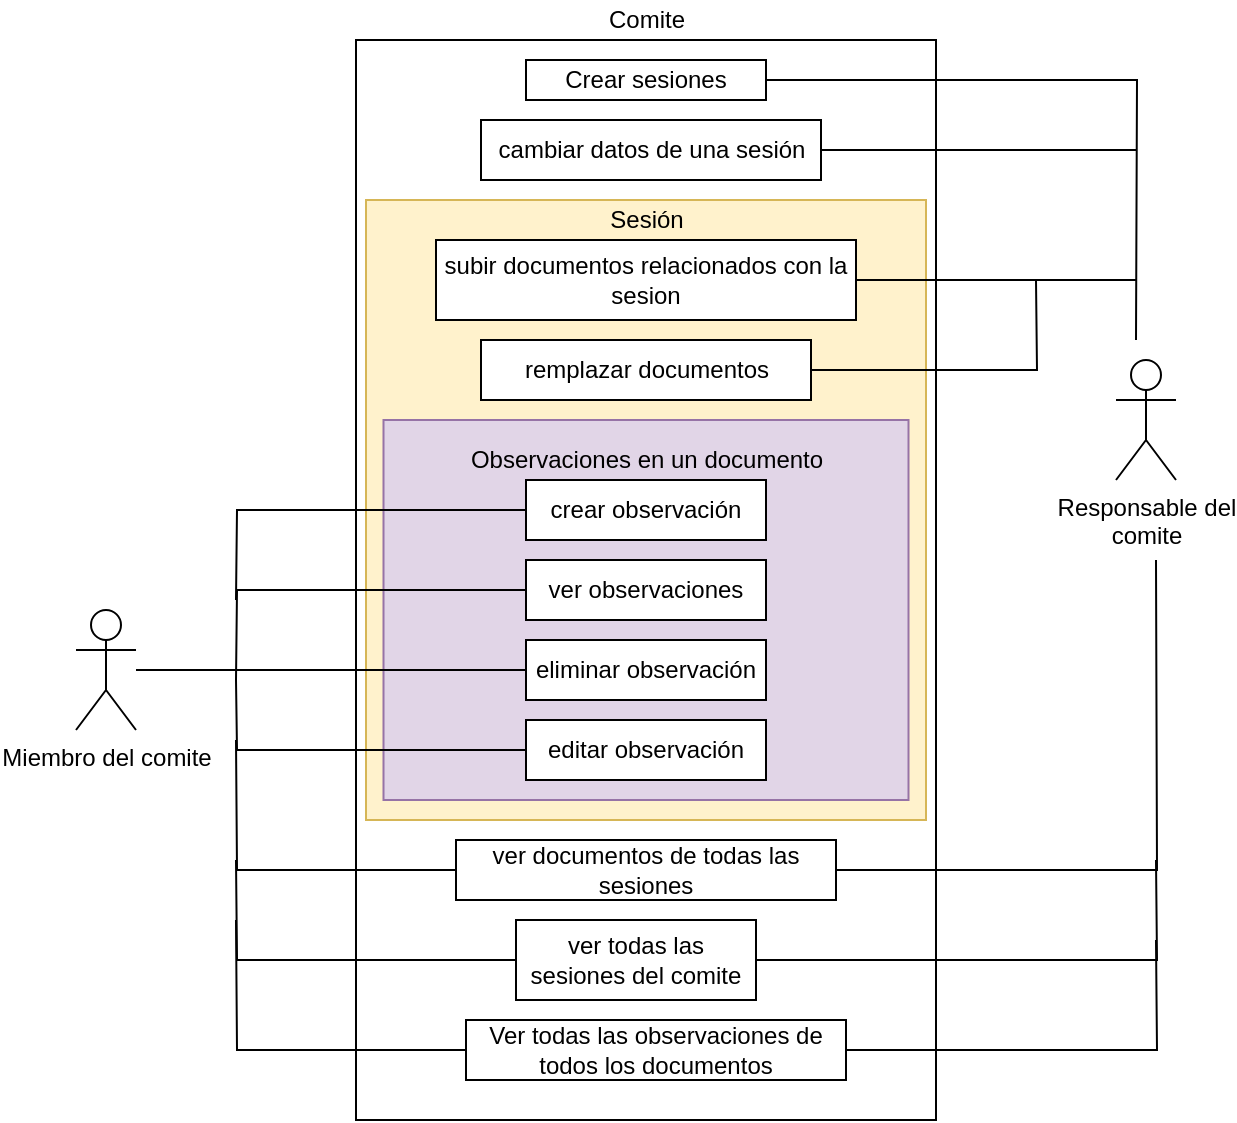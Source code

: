 <mxfile version="18.1.1" type="device"><diagram id="2OvkQZmt9LDEQzfXgBMr" name="Page-1"><mxGraphModel dx="786" dy="546" grid="1" gridSize="10" guides="1" tooltips="1" connect="1" arrows="1" fold="1" page="1" pageScale="1" pageWidth="827" pageHeight="1169" math="0" shadow="0"><root><mxCell id="0"/><mxCell id="1" parent="0"/><mxCell id="RExU3czy5pPqzJ3vn8YO-2" value="Comite" style="text;html=1;align=center;verticalAlign=middle;resizable=0;points=[];autosize=1;strokeColor=none;fillColor=none;" vertex="1" parent="1"><mxGeometry x="410" y="40" width="50" height="20" as="geometry"/></mxCell><mxCell id="RExU3czy5pPqzJ3vn8YO-3" value="" style="rounded=0;whiteSpace=wrap;html=1;" vertex="1" parent="1"><mxGeometry x="290" y="60" width="290" height="540" as="geometry"/></mxCell><mxCell id="RExU3czy5pPqzJ3vn8YO-4" value="Responsable del&lt;br&gt;comite" style="shape=umlActor;verticalLabelPosition=bottom;verticalAlign=top;html=1;outlineConnect=0;" vertex="1" parent="1"><mxGeometry x="670" y="220" width="30" height="60" as="geometry"/></mxCell><mxCell id="RExU3czy5pPqzJ3vn8YO-6" value="Miembro del&amp;nbsp;comite" style="shape=umlActor;verticalLabelPosition=bottom;verticalAlign=top;html=1;outlineConnect=0;" vertex="1" parent="1"><mxGeometry x="150" y="345" width="30" height="60" as="geometry"/></mxCell><mxCell id="RExU3czy5pPqzJ3vn8YO-31" style="edgeStyle=orthogonalEdgeStyle;rounded=0;orthogonalLoop=1;jettySize=auto;html=1;exitX=1;exitY=0.5;exitDx=0;exitDy=0;endArrow=none;endFill=0;" edge="1" parent="1" source="RExU3czy5pPqzJ3vn8YO-11"><mxGeometry relative="1" as="geometry"><mxPoint x="680" y="210" as="targetPoint"/></mxGeometry></mxCell><mxCell id="RExU3czy5pPqzJ3vn8YO-11" value="Crear sesiones" style="rounded=0;whiteSpace=wrap;html=1;" vertex="1" parent="1"><mxGeometry x="375" y="70" width="120" height="20" as="geometry"/></mxCell><mxCell id="RExU3czy5pPqzJ3vn8YO-41" style="edgeStyle=orthogonalEdgeStyle;rounded=0;orthogonalLoop=1;jettySize=auto;html=1;exitX=0;exitY=0.5;exitDx=0;exitDy=0;endArrow=none;endFill=0;" edge="1" parent="1" source="RExU3czy5pPqzJ3vn8YO-12"><mxGeometry relative="1" as="geometry"><mxPoint x="230" y="470" as="targetPoint"/></mxGeometry></mxCell><mxCell id="RExU3czy5pPqzJ3vn8YO-44" style="edgeStyle=orthogonalEdgeStyle;rounded=0;orthogonalLoop=1;jettySize=auto;html=1;exitX=1;exitY=0.5;exitDx=0;exitDy=0;endArrow=none;endFill=0;" edge="1" parent="1" source="RExU3czy5pPqzJ3vn8YO-12"><mxGeometry relative="1" as="geometry"><mxPoint x="690" y="470" as="targetPoint"/></mxGeometry></mxCell><mxCell id="RExU3czy5pPqzJ3vn8YO-12" value="ver todas las sesiones del comite" style="whiteSpace=wrap;html=1;" vertex="1" parent="1"><mxGeometry x="370" y="500" width="120" height="40" as="geometry"/></mxCell><mxCell id="RExU3czy5pPqzJ3vn8YO-32" style="edgeStyle=orthogonalEdgeStyle;rounded=0;orthogonalLoop=1;jettySize=auto;html=1;exitX=1;exitY=0.5;exitDx=0;exitDy=0;endArrow=none;endFill=0;" edge="1" parent="1" source="RExU3czy5pPqzJ3vn8YO-13"><mxGeometry relative="1" as="geometry"><mxPoint x="680" y="115" as="targetPoint"/></mxGeometry></mxCell><mxCell id="RExU3czy5pPqzJ3vn8YO-13" value="cambiar datos de una sesión" style="whiteSpace=wrap;html=1;" vertex="1" parent="1"><mxGeometry x="352.5" y="100" width="170" height="30" as="geometry"/></mxCell><mxCell id="RExU3czy5pPqzJ3vn8YO-17" value="" style="whiteSpace=wrap;html=1;fillColor=#fff2cc;strokeColor=#d6b656;" vertex="1" parent="1"><mxGeometry x="295" y="140" width="280" height="310" as="geometry"/></mxCell><mxCell id="RExU3czy5pPqzJ3vn8YO-18" value="Sesión" style="text;html=1;align=center;verticalAlign=middle;resizable=0;points=[];autosize=1;strokeColor=none;fillColor=none;" vertex="1" parent="1"><mxGeometry x="410" y="140" width="50" height="20" as="geometry"/></mxCell><mxCell id="RExU3czy5pPqzJ3vn8YO-42" style="edgeStyle=orthogonalEdgeStyle;rounded=0;orthogonalLoop=1;jettySize=auto;html=1;exitX=0;exitY=0.5;exitDx=0;exitDy=0;endArrow=none;endFill=0;" edge="1" parent="1" source="RExU3czy5pPqzJ3vn8YO-19"><mxGeometry relative="1" as="geometry"><mxPoint x="230" y="500" as="targetPoint"/></mxGeometry></mxCell><mxCell id="RExU3czy5pPqzJ3vn8YO-45" style="edgeStyle=orthogonalEdgeStyle;rounded=0;orthogonalLoop=1;jettySize=auto;html=1;exitX=1;exitY=0.5;exitDx=0;exitDy=0;endArrow=none;endFill=0;" edge="1" parent="1" source="RExU3czy5pPqzJ3vn8YO-19"><mxGeometry relative="1" as="geometry"><mxPoint x="690" y="510" as="targetPoint"/></mxGeometry></mxCell><mxCell id="RExU3czy5pPqzJ3vn8YO-19" value="Ver todas las observaciones de todos los documentos" style="whiteSpace=wrap;html=1;" vertex="1" parent="1"><mxGeometry x="345" y="550" width="190" height="30" as="geometry"/></mxCell><mxCell id="RExU3czy5pPqzJ3vn8YO-33" style="edgeStyle=orthogonalEdgeStyle;rounded=0;orthogonalLoop=1;jettySize=auto;html=1;exitX=1;exitY=0.5;exitDx=0;exitDy=0;endArrow=none;endFill=0;" edge="1" parent="1" source="RExU3czy5pPqzJ3vn8YO-20"><mxGeometry relative="1" as="geometry"><mxPoint x="680" y="180" as="targetPoint"/></mxGeometry></mxCell><mxCell id="RExU3czy5pPqzJ3vn8YO-20" value="subir documentos relacionados con la sesion" style="whiteSpace=wrap;html=1;" vertex="1" parent="1"><mxGeometry x="330" y="160" width="210" height="40" as="geometry"/></mxCell><mxCell id="RExU3czy5pPqzJ3vn8YO-34" style="edgeStyle=orthogonalEdgeStyle;rounded=0;orthogonalLoop=1;jettySize=auto;html=1;exitX=1;exitY=0.5;exitDx=0;exitDy=0;endArrow=none;endFill=0;" edge="1" parent="1" source="RExU3czy5pPqzJ3vn8YO-21"><mxGeometry relative="1" as="geometry"><mxPoint x="630" y="180" as="targetPoint"/></mxGeometry></mxCell><mxCell id="RExU3czy5pPqzJ3vn8YO-21" value="remplazar documentos" style="whiteSpace=wrap;html=1;" vertex="1" parent="1"><mxGeometry x="352.5" y="210" width="165" height="30" as="geometry"/></mxCell><mxCell id="RExU3czy5pPqzJ3vn8YO-23" value="" style="whiteSpace=wrap;html=1;fillColor=#e1d5e7;strokeColor=#9673a6;" vertex="1" parent="1"><mxGeometry x="303.75" y="250" width="262.5" height="190" as="geometry"/></mxCell><mxCell id="RExU3czy5pPqzJ3vn8YO-24" value="Observaciones en un documento" style="text;html=1;align=center;verticalAlign=middle;resizable=0;points=[];autosize=1;strokeColor=none;fillColor=none;" vertex="1" parent="1"><mxGeometry x="340" y="260" width="190" height="20" as="geometry"/></mxCell><mxCell id="RExU3czy5pPqzJ3vn8YO-39" style="edgeStyle=orthogonalEdgeStyle;rounded=0;orthogonalLoop=1;jettySize=auto;html=1;exitX=0;exitY=0.5;exitDx=0;exitDy=0;endArrow=none;endFill=0;" edge="1" parent="1" source="RExU3czy5pPqzJ3vn8YO-25"><mxGeometry relative="1" as="geometry"><mxPoint x="230" y="340" as="targetPoint"/></mxGeometry></mxCell><mxCell id="RExU3czy5pPqzJ3vn8YO-25" value="crear observación" style="whiteSpace=wrap;html=1;" vertex="1" parent="1"><mxGeometry x="375" y="280" width="120" height="30" as="geometry"/></mxCell><mxCell id="RExU3czy5pPqzJ3vn8YO-37" style="edgeStyle=orthogonalEdgeStyle;rounded=0;orthogonalLoop=1;jettySize=auto;html=1;exitX=0;exitY=0.5;exitDx=0;exitDy=0;endArrow=none;endFill=0;" edge="1" parent="1" source="RExU3czy5pPqzJ3vn8YO-26"><mxGeometry relative="1" as="geometry"><mxPoint x="230" y="380" as="targetPoint"/></mxGeometry></mxCell><mxCell id="RExU3czy5pPqzJ3vn8YO-26" value="ver observaciones" style="whiteSpace=wrap;html=1;" vertex="1" parent="1"><mxGeometry x="375" y="320" width="120" height="30" as="geometry"/></mxCell><mxCell id="RExU3czy5pPqzJ3vn8YO-38" style="edgeStyle=orthogonalEdgeStyle;rounded=0;orthogonalLoop=1;jettySize=auto;html=1;exitX=0;exitY=0.5;exitDx=0;exitDy=0;endArrow=none;endFill=0;" edge="1" parent="1" source="RExU3czy5pPqzJ3vn8YO-27"><mxGeometry relative="1" as="geometry"><mxPoint x="230" y="380" as="targetPoint"/></mxGeometry></mxCell><mxCell id="RExU3czy5pPqzJ3vn8YO-27" value="editar observación" style="whiteSpace=wrap;html=1;" vertex="1" parent="1"><mxGeometry x="375" y="400" width="120" height="30" as="geometry"/></mxCell><mxCell id="RExU3czy5pPqzJ3vn8YO-36" style="edgeStyle=orthogonalEdgeStyle;rounded=0;orthogonalLoop=1;jettySize=auto;html=1;exitX=0;exitY=0.5;exitDx=0;exitDy=0;endArrow=none;endFill=0;" edge="1" parent="1" source="RExU3czy5pPqzJ3vn8YO-29" target="RExU3czy5pPqzJ3vn8YO-6"><mxGeometry relative="1" as="geometry"/></mxCell><mxCell id="RExU3czy5pPqzJ3vn8YO-29" value="eliminar observación" style="whiteSpace=wrap;html=1;" vertex="1" parent="1"><mxGeometry x="375" y="360" width="120" height="30" as="geometry"/></mxCell><mxCell id="RExU3czy5pPqzJ3vn8YO-40" style="edgeStyle=orthogonalEdgeStyle;rounded=0;orthogonalLoop=1;jettySize=auto;html=1;exitX=0;exitY=0.5;exitDx=0;exitDy=0;endArrow=none;endFill=0;" edge="1" parent="1" source="RExU3czy5pPqzJ3vn8YO-30"><mxGeometry relative="1" as="geometry"><mxPoint x="230" y="410" as="targetPoint"/></mxGeometry></mxCell><mxCell id="RExU3czy5pPqzJ3vn8YO-43" style="edgeStyle=orthogonalEdgeStyle;rounded=0;orthogonalLoop=1;jettySize=auto;html=1;exitX=1;exitY=0.5;exitDx=0;exitDy=0;endArrow=none;endFill=0;" edge="1" parent="1" source="RExU3czy5pPqzJ3vn8YO-30"><mxGeometry relative="1" as="geometry"><mxPoint x="690" y="320" as="targetPoint"/></mxGeometry></mxCell><mxCell id="RExU3czy5pPqzJ3vn8YO-30" value="ver documentos de todas las sesiones" style="whiteSpace=wrap;html=1;" vertex="1" parent="1"><mxGeometry x="340" y="460" width="190" height="30" as="geometry"/></mxCell></root></mxGraphModel></diagram></mxfile>